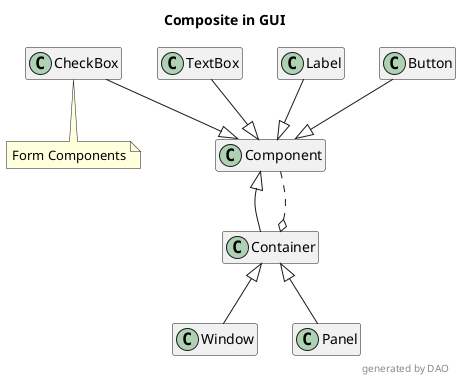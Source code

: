 @startuml
title Composite in GUI

hide empty members
skinparam shadowing false

class CheckBox
note bottom: Form Components

Component <|-- Container
Component ..o Container
Container <|-- Window
Container <|-- Panel
TextBox --|> Component
Label --|> Component
CheckBox --|> Component
Button --|> Component


right footer generated by DAO
@enduml